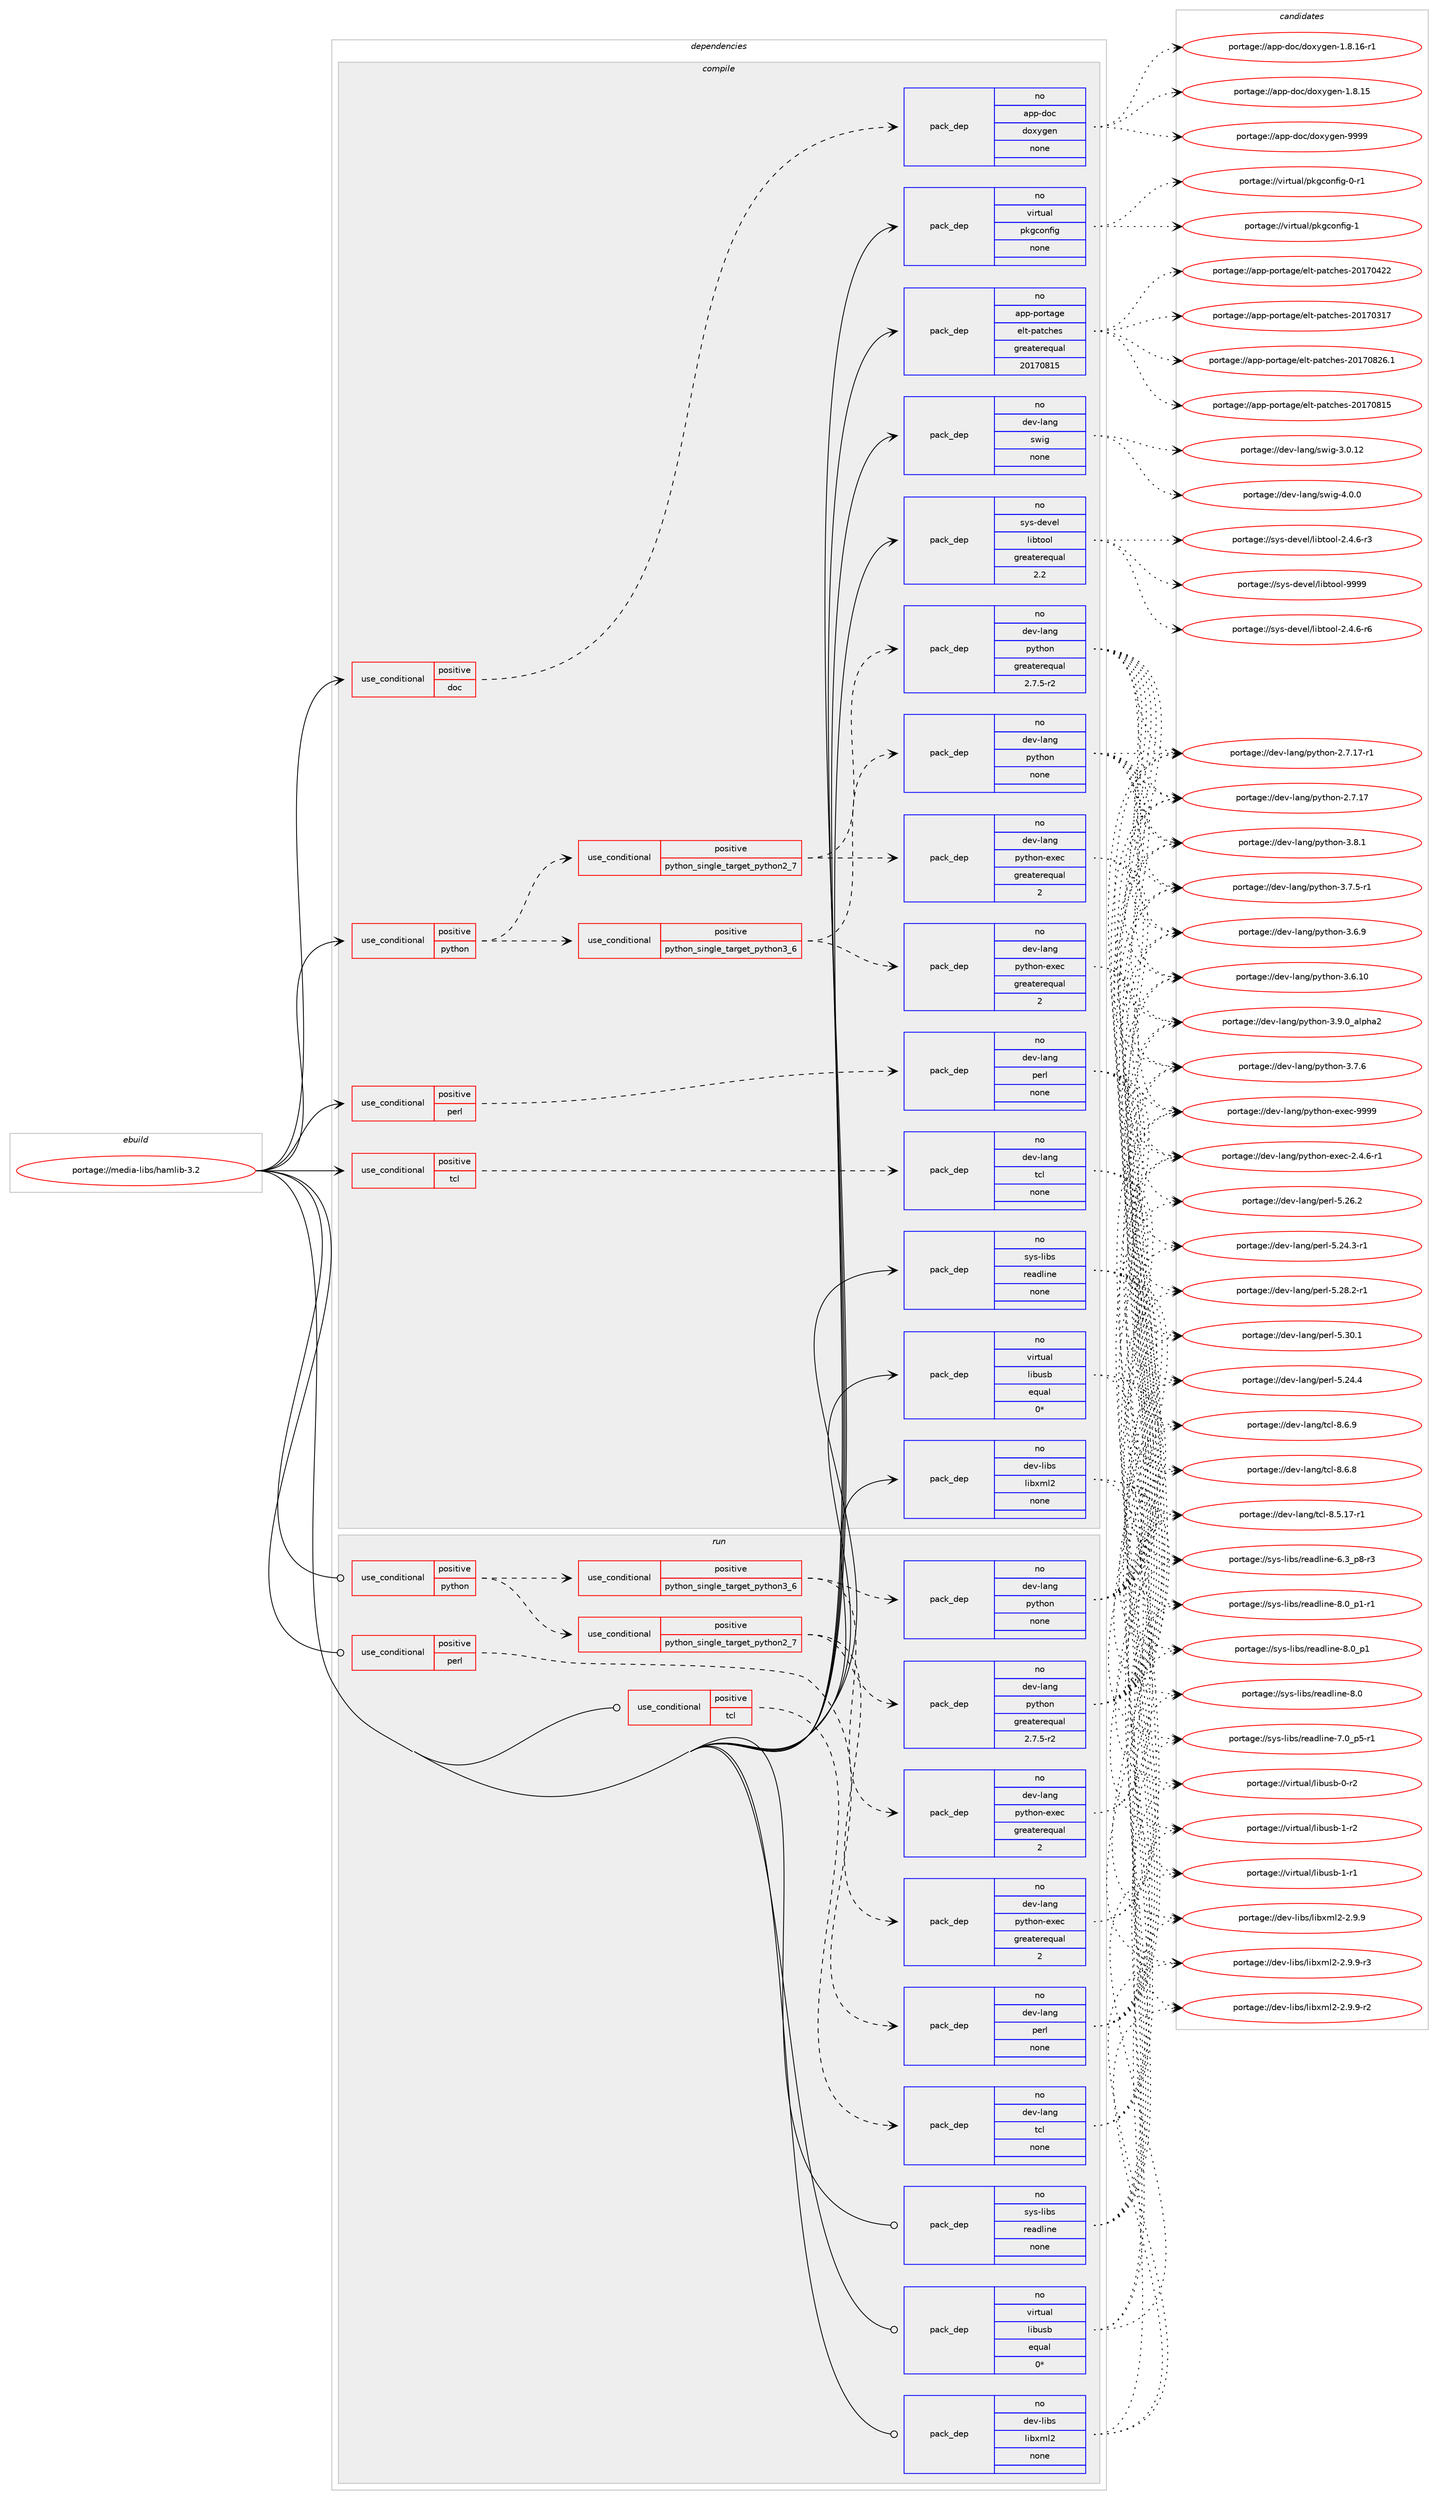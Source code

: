 digraph prolog {

# *************
# Graph options
# *************

newrank=true;
concentrate=true;
compound=true;
graph [rankdir=LR,fontname=Helvetica,fontsize=10,ranksep=1.5];#, ranksep=2.5, nodesep=0.2];
edge  [arrowhead=vee];
node  [fontname=Helvetica,fontsize=10];

# **********
# The ebuild
# **********

subgraph cluster_leftcol {
color=gray;
label=<<i>ebuild</i>>;
id [label="portage://media-libs/hamlib-3.2", color=red, width=4, href="../media-libs/hamlib-3.2.svg"];
}

# ****************
# The dependencies
# ****************

subgraph cluster_midcol {
color=gray;
label=<<i>dependencies</i>>;
subgraph cluster_compile {
fillcolor="#eeeeee";
style=filled;
label=<<i>compile</i>>;
subgraph cond48797 {
dependency213206 [label=<<TABLE BORDER="0" CELLBORDER="1" CELLSPACING="0" CELLPADDING="4"><TR><TD ROWSPAN="3" CELLPADDING="10">use_conditional</TD></TR><TR><TD>positive</TD></TR><TR><TD>doc</TD></TR></TABLE>>, shape=none, color=red];
subgraph pack161091 {
dependency213207 [label=<<TABLE BORDER="0" CELLBORDER="1" CELLSPACING="0" CELLPADDING="4" WIDTH="220"><TR><TD ROWSPAN="6" CELLPADDING="30">pack_dep</TD></TR><TR><TD WIDTH="110">no</TD></TR><TR><TD>app-doc</TD></TR><TR><TD>doxygen</TD></TR><TR><TD>none</TD></TR><TR><TD></TD></TR></TABLE>>, shape=none, color=blue];
}
dependency213206:e -> dependency213207:w [weight=20,style="dashed",arrowhead="vee"];
}
id:e -> dependency213206:w [weight=20,style="solid",arrowhead="vee"];
subgraph cond48798 {
dependency213208 [label=<<TABLE BORDER="0" CELLBORDER="1" CELLSPACING="0" CELLPADDING="4"><TR><TD ROWSPAN="3" CELLPADDING="10">use_conditional</TD></TR><TR><TD>positive</TD></TR><TR><TD>perl</TD></TR></TABLE>>, shape=none, color=red];
subgraph pack161092 {
dependency213209 [label=<<TABLE BORDER="0" CELLBORDER="1" CELLSPACING="0" CELLPADDING="4" WIDTH="220"><TR><TD ROWSPAN="6" CELLPADDING="30">pack_dep</TD></TR><TR><TD WIDTH="110">no</TD></TR><TR><TD>dev-lang</TD></TR><TR><TD>perl</TD></TR><TR><TD>none</TD></TR><TR><TD></TD></TR></TABLE>>, shape=none, color=blue];
}
dependency213208:e -> dependency213209:w [weight=20,style="dashed",arrowhead="vee"];
}
id:e -> dependency213208:w [weight=20,style="solid",arrowhead="vee"];
subgraph cond48799 {
dependency213210 [label=<<TABLE BORDER="0" CELLBORDER="1" CELLSPACING="0" CELLPADDING="4"><TR><TD ROWSPAN="3" CELLPADDING="10">use_conditional</TD></TR><TR><TD>positive</TD></TR><TR><TD>python</TD></TR></TABLE>>, shape=none, color=red];
subgraph cond48800 {
dependency213211 [label=<<TABLE BORDER="0" CELLBORDER="1" CELLSPACING="0" CELLPADDING="4"><TR><TD ROWSPAN="3" CELLPADDING="10">use_conditional</TD></TR><TR><TD>positive</TD></TR><TR><TD>python_single_target_python2_7</TD></TR></TABLE>>, shape=none, color=red];
subgraph pack161093 {
dependency213212 [label=<<TABLE BORDER="0" CELLBORDER="1" CELLSPACING="0" CELLPADDING="4" WIDTH="220"><TR><TD ROWSPAN="6" CELLPADDING="30">pack_dep</TD></TR><TR><TD WIDTH="110">no</TD></TR><TR><TD>dev-lang</TD></TR><TR><TD>python</TD></TR><TR><TD>greaterequal</TD></TR><TR><TD>2.7.5-r2</TD></TR></TABLE>>, shape=none, color=blue];
}
dependency213211:e -> dependency213212:w [weight=20,style="dashed",arrowhead="vee"];
subgraph pack161094 {
dependency213213 [label=<<TABLE BORDER="0" CELLBORDER="1" CELLSPACING="0" CELLPADDING="4" WIDTH="220"><TR><TD ROWSPAN="6" CELLPADDING="30">pack_dep</TD></TR><TR><TD WIDTH="110">no</TD></TR><TR><TD>dev-lang</TD></TR><TR><TD>python-exec</TD></TR><TR><TD>greaterequal</TD></TR><TR><TD>2</TD></TR></TABLE>>, shape=none, color=blue];
}
dependency213211:e -> dependency213213:w [weight=20,style="dashed",arrowhead="vee"];
}
dependency213210:e -> dependency213211:w [weight=20,style="dashed",arrowhead="vee"];
subgraph cond48801 {
dependency213214 [label=<<TABLE BORDER="0" CELLBORDER="1" CELLSPACING="0" CELLPADDING="4"><TR><TD ROWSPAN="3" CELLPADDING="10">use_conditional</TD></TR><TR><TD>positive</TD></TR><TR><TD>python_single_target_python3_6</TD></TR></TABLE>>, shape=none, color=red];
subgraph pack161095 {
dependency213215 [label=<<TABLE BORDER="0" CELLBORDER="1" CELLSPACING="0" CELLPADDING="4" WIDTH="220"><TR><TD ROWSPAN="6" CELLPADDING="30">pack_dep</TD></TR><TR><TD WIDTH="110">no</TD></TR><TR><TD>dev-lang</TD></TR><TR><TD>python</TD></TR><TR><TD>none</TD></TR><TR><TD></TD></TR></TABLE>>, shape=none, color=blue];
}
dependency213214:e -> dependency213215:w [weight=20,style="dashed",arrowhead="vee"];
subgraph pack161096 {
dependency213216 [label=<<TABLE BORDER="0" CELLBORDER="1" CELLSPACING="0" CELLPADDING="4" WIDTH="220"><TR><TD ROWSPAN="6" CELLPADDING="30">pack_dep</TD></TR><TR><TD WIDTH="110">no</TD></TR><TR><TD>dev-lang</TD></TR><TR><TD>python-exec</TD></TR><TR><TD>greaterequal</TD></TR><TR><TD>2</TD></TR></TABLE>>, shape=none, color=blue];
}
dependency213214:e -> dependency213216:w [weight=20,style="dashed",arrowhead="vee"];
}
dependency213210:e -> dependency213214:w [weight=20,style="dashed",arrowhead="vee"];
}
id:e -> dependency213210:w [weight=20,style="solid",arrowhead="vee"];
subgraph cond48802 {
dependency213217 [label=<<TABLE BORDER="0" CELLBORDER="1" CELLSPACING="0" CELLPADDING="4"><TR><TD ROWSPAN="3" CELLPADDING="10">use_conditional</TD></TR><TR><TD>positive</TD></TR><TR><TD>tcl</TD></TR></TABLE>>, shape=none, color=red];
subgraph pack161097 {
dependency213218 [label=<<TABLE BORDER="0" CELLBORDER="1" CELLSPACING="0" CELLPADDING="4" WIDTH="220"><TR><TD ROWSPAN="6" CELLPADDING="30">pack_dep</TD></TR><TR><TD WIDTH="110">no</TD></TR><TR><TD>dev-lang</TD></TR><TR><TD>tcl</TD></TR><TR><TD>none</TD></TR><TR><TD></TD></TR></TABLE>>, shape=none, color=blue];
}
dependency213217:e -> dependency213218:w [weight=20,style="dashed",arrowhead="vee"];
}
id:e -> dependency213217:w [weight=20,style="solid",arrowhead="vee"];
subgraph pack161098 {
dependency213219 [label=<<TABLE BORDER="0" CELLBORDER="1" CELLSPACING="0" CELLPADDING="4" WIDTH="220"><TR><TD ROWSPAN="6" CELLPADDING="30">pack_dep</TD></TR><TR><TD WIDTH="110">no</TD></TR><TR><TD>app-portage</TD></TR><TR><TD>elt-patches</TD></TR><TR><TD>greaterequal</TD></TR><TR><TD>20170815</TD></TR></TABLE>>, shape=none, color=blue];
}
id:e -> dependency213219:w [weight=20,style="solid",arrowhead="vee"];
subgraph pack161099 {
dependency213220 [label=<<TABLE BORDER="0" CELLBORDER="1" CELLSPACING="0" CELLPADDING="4" WIDTH="220"><TR><TD ROWSPAN="6" CELLPADDING="30">pack_dep</TD></TR><TR><TD WIDTH="110">no</TD></TR><TR><TD>dev-lang</TD></TR><TR><TD>swig</TD></TR><TR><TD>none</TD></TR><TR><TD></TD></TR></TABLE>>, shape=none, color=blue];
}
id:e -> dependency213220:w [weight=20,style="solid",arrowhead="vee"];
subgraph pack161100 {
dependency213221 [label=<<TABLE BORDER="0" CELLBORDER="1" CELLSPACING="0" CELLPADDING="4" WIDTH="220"><TR><TD ROWSPAN="6" CELLPADDING="30">pack_dep</TD></TR><TR><TD WIDTH="110">no</TD></TR><TR><TD>dev-libs</TD></TR><TR><TD>libxml2</TD></TR><TR><TD>none</TD></TR><TR><TD></TD></TR></TABLE>>, shape=none, color=blue];
}
id:e -> dependency213221:w [weight=20,style="solid",arrowhead="vee"];
subgraph pack161101 {
dependency213222 [label=<<TABLE BORDER="0" CELLBORDER="1" CELLSPACING="0" CELLPADDING="4" WIDTH="220"><TR><TD ROWSPAN="6" CELLPADDING="30">pack_dep</TD></TR><TR><TD WIDTH="110">no</TD></TR><TR><TD>sys-devel</TD></TR><TR><TD>libtool</TD></TR><TR><TD>greaterequal</TD></TR><TR><TD>2.2</TD></TR></TABLE>>, shape=none, color=blue];
}
id:e -> dependency213222:w [weight=20,style="solid",arrowhead="vee"];
subgraph pack161102 {
dependency213223 [label=<<TABLE BORDER="0" CELLBORDER="1" CELLSPACING="0" CELLPADDING="4" WIDTH="220"><TR><TD ROWSPAN="6" CELLPADDING="30">pack_dep</TD></TR><TR><TD WIDTH="110">no</TD></TR><TR><TD>sys-libs</TD></TR><TR><TD>readline</TD></TR><TR><TD>none</TD></TR><TR><TD></TD></TR></TABLE>>, shape=none, color=blue];
}
id:e -> dependency213223:w [weight=20,style="solid",arrowhead="vee"];
subgraph pack161103 {
dependency213224 [label=<<TABLE BORDER="0" CELLBORDER="1" CELLSPACING="0" CELLPADDING="4" WIDTH="220"><TR><TD ROWSPAN="6" CELLPADDING="30">pack_dep</TD></TR><TR><TD WIDTH="110">no</TD></TR><TR><TD>virtual</TD></TR><TR><TD>libusb</TD></TR><TR><TD>equal</TD></TR><TR><TD>0*</TD></TR></TABLE>>, shape=none, color=blue];
}
id:e -> dependency213224:w [weight=20,style="solid",arrowhead="vee"];
subgraph pack161104 {
dependency213225 [label=<<TABLE BORDER="0" CELLBORDER="1" CELLSPACING="0" CELLPADDING="4" WIDTH="220"><TR><TD ROWSPAN="6" CELLPADDING="30">pack_dep</TD></TR><TR><TD WIDTH="110">no</TD></TR><TR><TD>virtual</TD></TR><TR><TD>pkgconfig</TD></TR><TR><TD>none</TD></TR><TR><TD></TD></TR></TABLE>>, shape=none, color=blue];
}
id:e -> dependency213225:w [weight=20,style="solid",arrowhead="vee"];
}
subgraph cluster_compileandrun {
fillcolor="#eeeeee";
style=filled;
label=<<i>compile and run</i>>;
}
subgraph cluster_run {
fillcolor="#eeeeee";
style=filled;
label=<<i>run</i>>;
subgraph cond48803 {
dependency213226 [label=<<TABLE BORDER="0" CELLBORDER="1" CELLSPACING="0" CELLPADDING="4"><TR><TD ROWSPAN="3" CELLPADDING="10">use_conditional</TD></TR><TR><TD>positive</TD></TR><TR><TD>perl</TD></TR></TABLE>>, shape=none, color=red];
subgraph pack161105 {
dependency213227 [label=<<TABLE BORDER="0" CELLBORDER="1" CELLSPACING="0" CELLPADDING="4" WIDTH="220"><TR><TD ROWSPAN="6" CELLPADDING="30">pack_dep</TD></TR><TR><TD WIDTH="110">no</TD></TR><TR><TD>dev-lang</TD></TR><TR><TD>perl</TD></TR><TR><TD>none</TD></TR><TR><TD></TD></TR></TABLE>>, shape=none, color=blue];
}
dependency213226:e -> dependency213227:w [weight=20,style="dashed",arrowhead="vee"];
}
id:e -> dependency213226:w [weight=20,style="solid",arrowhead="odot"];
subgraph cond48804 {
dependency213228 [label=<<TABLE BORDER="0" CELLBORDER="1" CELLSPACING="0" CELLPADDING="4"><TR><TD ROWSPAN="3" CELLPADDING="10">use_conditional</TD></TR><TR><TD>positive</TD></TR><TR><TD>python</TD></TR></TABLE>>, shape=none, color=red];
subgraph cond48805 {
dependency213229 [label=<<TABLE BORDER="0" CELLBORDER="1" CELLSPACING="0" CELLPADDING="4"><TR><TD ROWSPAN="3" CELLPADDING="10">use_conditional</TD></TR><TR><TD>positive</TD></TR><TR><TD>python_single_target_python2_7</TD></TR></TABLE>>, shape=none, color=red];
subgraph pack161106 {
dependency213230 [label=<<TABLE BORDER="0" CELLBORDER="1" CELLSPACING="0" CELLPADDING="4" WIDTH="220"><TR><TD ROWSPAN="6" CELLPADDING="30">pack_dep</TD></TR><TR><TD WIDTH="110">no</TD></TR><TR><TD>dev-lang</TD></TR><TR><TD>python</TD></TR><TR><TD>greaterequal</TD></TR><TR><TD>2.7.5-r2</TD></TR></TABLE>>, shape=none, color=blue];
}
dependency213229:e -> dependency213230:w [weight=20,style="dashed",arrowhead="vee"];
subgraph pack161107 {
dependency213231 [label=<<TABLE BORDER="0" CELLBORDER="1" CELLSPACING="0" CELLPADDING="4" WIDTH="220"><TR><TD ROWSPAN="6" CELLPADDING="30">pack_dep</TD></TR><TR><TD WIDTH="110">no</TD></TR><TR><TD>dev-lang</TD></TR><TR><TD>python-exec</TD></TR><TR><TD>greaterequal</TD></TR><TR><TD>2</TD></TR></TABLE>>, shape=none, color=blue];
}
dependency213229:e -> dependency213231:w [weight=20,style="dashed",arrowhead="vee"];
}
dependency213228:e -> dependency213229:w [weight=20,style="dashed",arrowhead="vee"];
subgraph cond48806 {
dependency213232 [label=<<TABLE BORDER="0" CELLBORDER="1" CELLSPACING="0" CELLPADDING="4"><TR><TD ROWSPAN="3" CELLPADDING="10">use_conditional</TD></TR><TR><TD>positive</TD></TR><TR><TD>python_single_target_python3_6</TD></TR></TABLE>>, shape=none, color=red];
subgraph pack161108 {
dependency213233 [label=<<TABLE BORDER="0" CELLBORDER="1" CELLSPACING="0" CELLPADDING="4" WIDTH="220"><TR><TD ROWSPAN="6" CELLPADDING="30">pack_dep</TD></TR><TR><TD WIDTH="110">no</TD></TR><TR><TD>dev-lang</TD></TR><TR><TD>python</TD></TR><TR><TD>none</TD></TR><TR><TD></TD></TR></TABLE>>, shape=none, color=blue];
}
dependency213232:e -> dependency213233:w [weight=20,style="dashed",arrowhead="vee"];
subgraph pack161109 {
dependency213234 [label=<<TABLE BORDER="0" CELLBORDER="1" CELLSPACING="0" CELLPADDING="4" WIDTH="220"><TR><TD ROWSPAN="6" CELLPADDING="30">pack_dep</TD></TR><TR><TD WIDTH="110">no</TD></TR><TR><TD>dev-lang</TD></TR><TR><TD>python-exec</TD></TR><TR><TD>greaterequal</TD></TR><TR><TD>2</TD></TR></TABLE>>, shape=none, color=blue];
}
dependency213232:e -> dependency213234:w [weight=20,style="dashed",arrowhead="vee"];
}
dependency213228:e -> dependency213232:w [weight=20,style="dashed",arrowhead="vee"];
}
id:e -> dependency213228:w [weight=20,style="solid",arrowhead="odot"];
subgraph cond48807 {
dependency213235 [label=<<TABLE BORDER="0" CELLBORDER="1" CELLSPACING="0" CELLPADDING="4"><TR><TD ROWSPAN="3" CELLPADDING="10">use_conditional</TD></TR><TR><TD>positive</TD></TR><TR><TD>tcl</TD></TR></TABLE>>, shape=none, color=red];
subgraph pack161110 {
dependency213236 [label=<<TABLE BORDER="0" CELLBORDER="1" CELLSPACING="0" CELLPADDING="4" WIDTH="220"><TR><TD ROWSPAN="6" CELLPADDING="30">pack_dep</TD></TR><TR><TD WIDTH="110">no</TD></TR><TR><TD>dev-lang</TD></TR><TR><TD>tcl</TD></TR><TR><TD>none</TD></TR><TR><TD></TD></TR></TABLE>>, shape=none, color=blue];
}
dependency213235:e -> dependency213236:w [weight=20,style="dashed",arrowhead="vee"];
}
id:e -> dependency213235:w [weight=20,style="solid",arrowhead="odot"];
subgraph pack161111 {
dependency213237 [label=<<TABLE BORDER="0" CELLBORDER="1" CELLSPACING="0" CELLPADDING="4" WIDTH="220"><TR><TD ROWSPAN="6" CELLPADDING="30">pack_dep</TD></TR><TR><TD WIDTH="110">no</TD></TR><TR><TD>dev-libs</TD></TR><TR><TD>libxml2</TD></TR><TR><TD>none</TD></TR><TR><TD></TD></TR></TABLE>>, shape=none, color=blue];
}
id:e -> dependency213237:w [weight=20,style="solid",arrowhead="odot"];
subgraph pack161112 {
dependency213238 [label=<<TABLE BORDER="0" CELLBORDER="1" CELLSPACING="0" CELLPADDING="4" WIDTH="220"><TR><TD ROWSPAN="6" CELLPADDING="30">pack_dep</TD></TR><TR><TD WIDTH="110">no</TD></TR><TR><TD>sys-libs</TD></TR><TR><TD>readline</TD></TR><TR><TD>none</TD></TR><TR><TD></TD></TR></TABLE>>, shape=none, color=blue];
}
id:e -> dependency213238:w [weight=20,style="solid",arrowhead="odot"];
subgraph pack161113 {
dependency213239 [label=<<TABLE BORDER="0" CELLBORDER="1" CELLSPACING="0" CELLPADDING="4" WIDTH="220"><TR><TD ROWSPAN="6" CELLPADDING="30">pack_dep</TD></TR><TR><TD WIDTH="110">no</TD></TR><TR><TD>virtual</TD></TR><TR><TD>libusb</TD></TR><TR><TD>equal</TD></TR><TR><TD>0*</TD></TR></TABLE>>, shape=none, color=blue];
}
id:e -> dependency213239:w [weight=20,style="solid",arrowhead="odot"];
}
}

# **************
# The candidates
# **************

subgraph cluster_choices {
rank=same;
color=gray;
label=<<i>candidates</i>>;

subgraph choice161091 {
color=black;
nodesep=1;
choice971121124510011199471001111201211031011104557575757 [label="portage://app-doc/doxygen-9999", color=red, width=4,href="../app-doc/doxygen-9999.svg"];
choice97112112451001119947100111120121103101110454946564649544511449 [label="portage://app-doc/doxygen-1.8.16-r1", color=red, width=4,href="../app-doc/doxygen-1.8.16-r1.svg"];
choice9711211245100111994710011112012110310111045494656464953 [label="portage://app-doc/doxygen-1.8.15", color=red, width=4,href="../app-doc/doxygen-1.8.15.svg"];
dependency213207:e -> choice971121124510011199471001111201211031011104557575757:w [style=dotted,weight="100"];
dependency213207:e -> choice97112112451001119947100111120121103101110454946564649544511449:w [style=dotted,weight="100"];
dependency213207:e -> choice9711211245100111994710011112012110310111045494656464953:w [style=dotted,weight="100"];
}
subgraph choice161092 {
color=black;
nodesep=1;
choice10010111845108971101034711210111410845534651484649 [label="portage://dev-lang/perl-5.30.1", color=red, width=4,href="../dev-lang/perl-5.30.1.svg"];
choice100101118451089711010347112101114108455346505646504511449 [label="portage://dev-lang/perl-5.28.2-r1", color=red, width=4,href="../dev-lang/perl-5.28.2-r1.svg"];
choice10010111845108971101034711210111410845534650544650 [label="portage://dev-lang/perl-5.26.2", color=red, width=4,href="../dev-lang/perl-5.26.2.svg"];
choice10010111845108971101034711210111410845534650524652 [label="portage://dev-lang/perl-5.24.4", color=red, width=4,href="../dev-lang/perl-5.24.4.svg"];
choice100101118451089711010347112101114108455346505246514511449 [label="portage://dev-lang/perl-5.24.3-r1", color=red, width=4,href="../dev-lang/perl-5.24.3-r1.svg"];
dependency213209:e -> choice10010111845108971101034711210111410845534651484649:w [style=dotted,weight="100"];
dependency213209:e -> choice100101118451089711010347112101114108455346505646504511449:w [style=dotted,weight="100"];
dependency213209:e -> choice10010111845108971101034711210111410845534650544650:w [style=dotted,weight="100"];
dependency213209:e -> choice10010111845108971101034711210111410845534650524652:w [style=dotted,weight="100"];
dependency213209:e -> choice100101118451089711010347112101114108455346505246514511449:w [style=dotted,weight="100"];
}
subgraph choice161093 {
color=black;
nodesep=1;
choice10010111845108971101034711212111610411111045514657464895971081121049750 [label="portage://dev-lang/python-3.9.0_alpha2", color=red, width=4,href="../dev-lang/python-3.9.0_alpha2.svg"];
choice100101118451089711010347112121116104111110455146564649 [label="portage://dev-lang/python-3.8.1", color=red, width=4,href="../dev-lang/python-3.8.1.svg"];
choice100101118451089711010347112121116104111110455146554654 [label="portage://dev-lang/python-3.7.6", color=red, width=4,href="../dev-lang/python-3.7.6.svg"];
choice1001011184510897110103471121211161041111104551465546534511449 [label="portage://dev-lang/python-3.7.5-r1", color=red, width=4,href="../dev-lang/python-3.7.5-r1.svg"];
choice100101118451089711010347112121116104111110455146544657 [label="portage://dev-lang/python-3.6.9", color=red, width=4,href="../dev-lang/python-3.6.9.svg"];
choice10010111845108971101034711212111610411111045514654464948 [label="portage://dev-lang/python-3.6.10", color=red, width=4,href="../dev-lang/python-3.6.10.svg"];
choice100101118451089711010347112121116104111110455046554649554511449 [label="portage://dev-lang/python-2.7.17-r1", color=red, width=4,href="../dev-lang/python-2.7.17-r1.svg"];
choice10010111845108971101034711212111610411111045504655464955 [label="portage://dev-lang/python-2.7.17", color=red, width=4,href="../dev-lang/python-2.7.17.svg"];
dependency213212:e -> choice10010111845108971101034711212111610411111045514657464895971081121049750:w [style=dotted,weight="100"];
dependency213212:e -> choice100101118451089711010347112121116104111110455146564649:w [style=dotted,weight="100"];
dependency213212:e -> choice100101118451089711010347112121116104111110455146554654:w [style=dotted,weight="100"];
dependency213212:e -> choice1001011184510897110103471121211161041111104551465546534511449:w [style=dotted,weight="100"];
dependency213212:e -> choice100101118451089711010347112121116104111110455146544657:w [style=dotted,weight="100"];
dependency213212:e -> choice10010111845108971101034711212111610411111045514654464948:w [style=dotted,weight="100"];
dependency213212:e -> choice100101118451089711010347112121116104111110455046554649554511449:w [style=dotted,weight="100"];
dependency213212:e -> choice10010111845108971101034711212111610411111045504655464955:w [style=dotted,weight="100"];
}
subgraph choice161094 {
color=black;
nodesep=1;
choice10010111845108971101034711212111610411111045101120101994557575757 [label="portage://dev-lang/python-exec-9999", color=red, width=4,href="../dev-lang/python-exec-9999.svg"];
choice10010111845108971101034711212111610411111045101120101994550465246544511449 [label="portage://dev-lang/python-exec-2.4.6-r1", color=red, width=4,href="../dev-lang/python-exec-2.4.6-r1.svg"];
dependency213213:e -> choice10010111845108971101034711212111610411111045101120101994557575757:w [style=dotted,weight="100"];
dependency213213:e -> choice10010111845108971101034711212111610411111045101120101994550465246544511449:w [style=dotted,weight="100"];
}
subgraph choice161095 {
color=black;
nodesep=1;
choice10010111845108971101034711212111610411111045514657464895971081121049750 [label="portage://dev-lang/python-3.9.0_alpha2", color=red, width=4,href="../dev-lang/python-3.9.0_alpha2.svg"];
choice100101118451089711010347112121116104111110455146564649 [label="portage://dev-lang/python-3.8.1", color=red, width=4,href="../dev-lang/python-3.8.1.svg"];
choice100101118451089711010347112121116104111110455146554654 [label="portage://dev-lang/python-3.7.6", color=red, width=4,href="../dev-lang/python-3.7.6.svg"];
choice1001011184510897110103471121211161041111104551465546534511449 [label="portage://dev-lang/python-3.7.5-r1", color=red, width=4,href="../dev-lang/python-3.7.5-r1.svg"];
choice100101118451089711010347112121116104111110455146544657 [label="portage://dev-lang/python-3.6.9", color=red, width=4,href="../dev-lang/python-3.6.9.svg"];
choice10010111845108971101034711212111610411111045514654464948 [label="portage://dev-lang/python-3.6.10", color=red, width=4,href="../dev-lang/python-3.6.10.svg"];
choice100101118451089711010347112121116104111110455046554649554511449 [label="portage://dev-lang/python-2.7.17-r1", color=red, width=4,href="../dev-lang/python-2.7.17-r1.svg"];
choice10010111845108971101034711212111610411111045504655464955 [label="portage://dev-lang/python-2.7.17", color=red, width=4,href="../dev-lang/python-2.7.17.svg"];
dependency213215:e -> choice10010111845108971101034711212111610411111045514657464895971081121049750:w [style=dotted,weight="100"];
dependency213215:e -> choice100101118451089711010347112121116104111110455146564649:w [style=dotted,weight="100"];
dependency213215:e -> choice100101118451089711010347112121116104111110455146554654:w [style=dotted,weight="100"];
dependency213215:e -> choice1001011184510897110103471121211161041111104551465546534511449:w [style=dotted,weight="100"];
dependency213215:e -> choice100101118451089711010347112121116104111110455146544657:w [style=dotted,weight="100"];
dependency213215:e -> choice10010111845108971101034711212111610411111045514654464948:w [style=dotted,weight="100"];
dependency213215:e -> choice100101118451089711010347112121116104111110455046554649554511449:w [style=dotted,weight="100"];
dependency213215:e -> choice10010111845108971101034711212111610411111045504655464955:w [style=dotted,weight="100"];
}
subgraph choice161096 {
color=black;
nodesep=1;
choice10010111845108971101034711212111610411111045101120101994557575757 [label="portage://dev-lang/python-exec-9999", color=red, width=4,href="../dev-lang/python-exec-9999.svg"];
choice10010111845108971101034711212111610411111045101120101994550465246544511449 [label="portage://dev-lang/python-exec-2.4.6-r1", color=red, width=4,href="../dev-lang/python-exec-2.4.6-r1.svg"];
dependency213216:e -> choice10010111845108971101034711212111610411111045101120101994557575757:w [style=dotted,weight="100"];
dependency213216:e -> choice10010111845108971101034711212111610411111045101120101994550465246544511449:w [style=dotted,weight="100"];
}
subgraph choice161097 {
color=black;
nodesep=1;
choice10010111845108971101034711699108455646544657 [label="portage://dev-lang/tcl-8.6.9", color=red, width=4,href="../dev-lang/tcl-8.6.9.svg"];
choice10010111845108971101034711699108455646544656 [label="portage://dev-lang/tcl-8.6.8", color=red, width=4,href="../dev-lang/tcl-8.6.8.svg"];
choice10010111845108971101034711699108455646534649554511449 [label="portage://dev-lang/tcl-8.5.17-r1", color=red, width=4,href="../dev-lang/tcl-8.5.17-r1.svg"];
dependency213218:e -> choice10010111845108971101034711699108455646544657:w [style=dotted,weight="100"];
dependency213218:e -> choice10010111845108971101034711699108455646544656:w [style=dotted,weight="100"];
dependency213218:e -> choice10010111845108971101034711699108455646534649554511449:w [style=dotted,weight="100"];
}
subgraph choice161098 {
color=black;
nodesep=1;
choice971121124511211111411697103101471011081164511297116991041011154550484955485650544649 [label="portage://app-portage/elt-patches-20170826.1", color=red, width=4,href="../app-portage/elt-patches-20170826.1.svg"];
choice97112112451121111141169710310147101108116451129711699104101115455048495548564953 [label="portage://app-portage/elt-patches-20170815", color=red, width=4,href="../app-portage/elt-patches-20170815.svg"];
choice97112112451121111141169710310147101108116451129711699104101115455048495548525050 [label="portage://app-portage/elt-patches-20170422", color=red, width=4,href="../app-portage/elt-patches-20170422.svg"];
choice97112112451121111141169710310147101108116451129711699104101115455048495548514955 [label="portage://app-portage/elt-patches-20170317", color=red, width=4,href="../app-portage/elt-patches-20170317.svg"];
dependency213219:e -> choice971121124511211111411697103101471011081164511297116991041011154550484955485650544649:w [style=dotted,weight="100"];
dependency213219:e -> choice97112112451121111141169710310147101108116451129711699104101115455048495548564953:w [style=dotted,weight="100"];
dependency213219:e -> choice97112112451121111141169710310147101108116451129711699104101115455048495548525050:w [style=dotted,weight="100"];
dependency213219:e -> choice97112112451121111141169710310147101108116451129711699104101115455048495548514955:w [style=dotted,weight="100"];
}
subgraph choice161099 {
color=black;
nodesep=1;
choice100101118451089711010347115119105103455246484648 [label="portage://dev-lang/swig-4.0.0", color=red, width=4,href="../dev-lang/swig-4.0.0.svg"];
choice10010111845108971101034711511910510345514648464950 [label="portage://dev-lang/swig-3.0.12", color=red, width=4,href="../dev-lang/swig-3.0.12.svg"];
dependency213220:e -> choice100101118451089711010347115119105103455246484648:w [style=dotted,weight="100"];
dependency213220:e -> choice10010111845108971101034711511910510345514648464950:w [style=dotted,weight="100"];
}
subgraph choice161100 {
color=black;
nodesep=1;
choice10010111845108105981154710810598120109108504550465746574511451 [label="portage://dev-libs/libxml2-2.9.9-r3", color=red, width=4,href="../dev-libs/libxml2-2.9.9-r3.svg"];
choice10010111845108105981154710810598120109108504550465746574511450 [label="portage://dev-libs/libxml2-2.9.9-r2", color=red, width=4,href="../dev-libs/libxml2-2.9.9-r2.svg"];
choice1001011184510810598115471081059812010910850455046574657 [label="portage://dev-libs/libxml2-2.9.9", color=red, width=4,href="../dev-libs/libxml2-2.9.9.svg"];
dependency213221:e -> choice10010111845108105981154710810598120109108504550465746574511451:w [style=dotted,weight="100"];
dependency213221:e -> choice10010111845108105981154710810598120109108504550465746574511450:w [style=dotted,weight="100"];
dependency213221:e -> choice1001011184510810598115471081059812010910850455046574657:w [style=dotted,weight="100"];
}
subgraph choice161101 {
color=black;
nodesep=1;
choice1151211154510010111810110847108105981161111111084557575757 [label="portage://sys-devel/libtool-9999", color=red, width=4,href="../sys-devel/libtool-9999.svg"];
choice1151211154510010111810110847108105981161111111084550465246544511454 [label="portage://sys-devel/libtool-2.4.6-r6", color=red, width=4,href="../sys-devel/libtool-2.4.6-r6.svg"];
choice1151211154510010111810110847108105981161111111084550465246544511451 [label="portage://sys-devel/libtool-2.4.6-r3", color=red, width=4,href="../sys-devel/libtool-2.4.6-r3.svg"];
dependency213222:e -> choice1151211154510010111810110847108105981161111111084557575757:w [style=dotted,weight="100"];
dependency213222:e -> choice1151211154510010111810110847108105981161111111084550465246544511454:w [style=dotted,weight="100"];
dependency213222:e -> choice1151211154510010111810110847108105981161111111084550465246544511451:w [style=dotted,weight="100"];
}
subgraph choice161102 {
color=black;
nodesep=1;
choice115121115451081059811547114101971001081051101014556464895112494511449 [label="portage://sys-libs/readline-8.0_p1-r1", color=red, width=4,href="../sys-libs/readline-8.0_p1-r1.svg"];
choice11512111545108105981154711410197100108105110101455646489511249 [label="portage://sys-libs/readline-8.0_p1", color=red, width=4,href="../sys-libs/readline-8.0_p1.svg"];
choice1151211154510810598115471141019710010810511010145564648 [label="portage://sys-libs/readline-8.0", color=red, width=4,href="../sys-libs/readline-8.0.svg"];
choice115121115451081059811547114101971001081051101014555464895112534511449 [label="portage://sys-libs/readline-7.0_p5-r1", color=red, width=4,href="../sys-libs/readline-7.0_p5-r1.svg"];
choice115121115451081059811547114101971001081051101014554465195112564511451 [label="portage://sys-libs/readline-6.3_p8-r3", color=red, width=4,href="../sys-libs/readline-6.3_p8-r3.svg"];
dependency213223:e -> choice115121115451081059811547114101971001081051101014556464895112494511449:w [style=dotted,weight="100"];
dependency213223:e -> choice11512111545108105981154711410197100108105110101455646489511249:w [style=dotted,weight="100"];
dependency213223:e -> choice1151211154510810598115471141019710010810511010145564648:w [style=dotted,weight="100"];
dependency213223:e -> choice115121115451081059811547114101971001081051101014555464895112534511449:w [style=dotted,weight="100"];
dependency213223:e -> choice115121115451081059811547114101971001081051101014554465195112564511451:w [style=dotted,weight="100"];
}
subgraph choice161103 {
color=black;
nodesep=1;
choice1181051141161179710847108105981171159845494511450 [label="portage://virtual/libusb-1-r2", color=red, width=4,href="../virtual/libusb-1-r2.svg"];
choice1181051141161179710847108105981171159845494511449 [label="portage://virtual/libusb-1-r1", color=red, width=4,href="../virtual/libusb-1-r1.svg"];
choice1181051141161179710847108105981171159845484511450 [label="portage://virtual/libusb-0-r2", color=red, width=4,href="../virtual/libusb-0-r2.svg"];
dependency213224:e -> choice1181051141161179710847108105981171159845494511450:w [style=dotted,weight="100"];
dependency213224:e -> choice1181051141161179710847108105981171159845494511449:w [style=dotted,weight="100"];
dependency213224:e -> choice1181051141161179710847108105981171159845484511450:w [style=dotted,weight="100"];
}
subgraph choice161104 {
color=black;
nodesep=1;
choice1181051141161179710847112107103991111101021051034549 [label="portage://virtual/pkgconfig-1", color=red, width=4,href="../virtual/pkgconfig-1.svg"];
choice11810511411611797108471121071039911111010210510345484511449 [label="portage://virtual/pkgconfig-0-r1", color=red, width=4,href="../virtual/pkgconfig-0-r1.svg"];
dependency213225:e -> choice1181051141161179710847112107103991111101021051034549:w [style=dotted,weight="100"];
dependency213225:e -> choice11810511411611797108471121071039911111010210510345484511449:w [style=dotted,weight="100"];
}
subgraph choice161105 {
color=black;
nodesep=1;
choice10010111845108971101034711210111410845534651484649 [label="portage://dev-lang/perl-5.30.1", color=red, width=4,href="../dev-lang/perl-5.30.1.svg"];
choice100101118451089711010347112101114108455346505646504511449 [label="portage://dev-lang/perl-5.28.2-r1", color=red, width=4,href="../dev-lang/perl-5.28.2-r1.svg"];
choice10010111845108971101034711210111410845534650544650 [label="portage://dev-lang/perl-5.26.2", color=red, width=4,href="../dev-lang/perl-5.26.2.svg"];
choice10010111845108971101034711210111410845534650524652 [label="portage://dev-lang/perl-5.24.4", color=red, width=4,href="../dev-lang/perl-5.24.4.svg"];
choice100101118451089711010347112101114108455346505246514511449 [label="portage://dev-lang/perl-5.24.3-r1", color=red, width=4,href="../dev-lang/perl-5.24.3-r1.svg"];
dependency213227:e -> choice10010111845108971101034711210111410845534651484649:w [style=dotted,weight="100"];
dependency213227:e -> choice100101118451089711010347112101114108455346505646504511449:w [style=dotted,weight="100"];
dependency213227:e -> choice10010111845108971101034711210111410845534650544650:w [style=dotted,weight="100"];
dependency213227:e -> choice10010111845108971101034711210111410845534650524652:w [style=dotted,weight="100"];
dependency213227:e -> choice100101118451089711010347112101114108455346505246514511449:w [style=dotted,weight="100"];
}
subgraph choice161106 {
color=black;
nodesep=1;
choice10010111845108971101034711212111610411111045514657464895971081121049750 [label="portage://dev-lang/python-3.9.0_alpha2", color=red, width=4,href="../dev-lang/python-3.9.0_alpha2.svg"];
choice100101118451089711010347112121116104111110455146564649 [label="portage://dev-lang/python-3.8.1", color=red, width=4,href="../dev-lang/python-3.8.1.svg"];
choice100101118451089711010347112121116104111110455146554654 [label="portage://dev-lang/python-3.7.6", color=red, width=4,href="../dev-lang/python-3.7.6.svg"];
choice1001011184510897110103471121211161041111104551465546534511449 [label="portage://dev-lang/python-3.7.5-r1", color=red, width=4,href="../dev-lang/python-3.7.5-r1.svg"];
choice100101118451089711010347112121116104111110455146544657 [label="portage://dev-lang/python-3.6.9", color=red, width=4,href="../dev-lang/python-3.6.9.svg"];
choice10010111845108971101034711212111610411111045514654464948 [label="portage://dev-lang/python-3.6.10", color=red, width=4,href="../dev-lang/python-3.6.10.svg"];
choice100101118451089711010347112121116104111110455046554649554511449 [label="portage://dev-lang/python-2.7.17-r1", color=red, width=4,href="../dev-lang/python-2.7.17-r1.svg"];
choice10010111845108971101034711212111610411111045504655464955 [label="portage://dev-lang/python-2.7.17", color=red, width=4,href="../dev-lang/python-2.7.17.svg"];
dependency213230:e -> choice10010111845108971101034711212111610411111045514657464895971081121049750:w [style=dotted,weight="100"];
dependency213230:e -> choice100101118451089711010347112121116104111110455146564649:w [style=dotted,weight="100"];
dependency213230:e -> choice100101118451089711010347112121116104111110455146554654:w [style=dotted,weight="100"];
dependency213230:e -> choice1001011184510897110103471121211161041111104551465546534511449:w [style=dotted,weight="100"];
dependency213230:e -> choice100101118451089711010347112121116104111110455146544657:w [style=dotted,weight="100"];
dependency213230:e -> choice10010111845108971101034711212111610411111045514654464948:w [style=dotted,weight="100"];
dependency213230:e -> choice100101118451089711010347112121116104111110455046554649554511449:w [style=dotted,weight="100"];
dependency213230:e -> choice10010111845108971101034711212111610411111045504655464955:w [style=dotted,weight="100"];
}
subgraph choice161107 {
color=black;
nodesep=1;
choice10010111845108971101034711212111610411111045101120101994557575757 [label="portage://dev-lang/python-exec-9999", color=red, width=4,href="../dev-lang/python-exec-9999.svg"];
choice10010111845108971101034711212111610411111045101120101994550465246544511449 [label="portage://dev-lang/python-exec-2.4.6-r1", color=red, width=4,href="../dev-lang/python-exec-2.4.6-r1.svg"];
dependency213231:e -> choice10010111845108971101034711212111610411111045101120101994557575757:w [style=dotted,weight="100"];
dependency213231:e -> choice10010111845108971101034711212111610411111045101120101994550465246544511449:w [style=dotted,weight="100"];
}
subgraph choice161108 {
color=black;
nodesep=1;
choice10010111845108971101034711212111610411111045514657464895971081121049750 [label="portage://dev-lang/python-3.9.0_alpha2", color=red, width=4,href="../dev-lang/python-3.9.0_alpha2.svg"];
choice100101118451089711010347112121116104111110455146564649 [label="portage://dev-lang/python-3.8.1", color=red, width=4,href="../dev-lang/python-3.8.1.svg"];
choice100101118451089711010347112121116104111110455146554654 [label="portage://dev-lang/python-3.7.6", color=red, width=4,href="../dev-lang/python-3.7.6.svg"];
choice1001011184510897110103471121211161041111104551465546534511449 [label="portage://dev-lang/python-3.7.5-r1", color=red, width=4,href="../dev-lang/python-3.7.5-r1.svg"];
choice100101118451089711010347112121116104111110455146544657 [label="portage://dev-lang/python-3.6.9", color=red, width=4,href="../dev-lang/python-3.6.9.svg"];
choice10010111845108971101034711212111610411111045514654464948 [label="portage://dev-lang/python-3.6.10", color=red, width=4,href="../dev-lang/python-3.6.10.svg"];
choice100101118451089711010347112121116104111110455046554649554511449 [label="portage://dev-lang/python-2.7.17-r1", color=red, width=4,href="../dev-lang/python-2.7.17-r1.svg"];
choice10010111845108971101034711212111610411111045504655464955 [label="portage://dev-lang/python-2.7.17", color=red, width=4,href="../dev-lang/python-2.7.17.svg"];
dependency213233:e -> choice10010111845108971101034711212111610411111045514657464895971081121049750:w [style=dotted,weight="100"];
dependency213233:e -> choice100101118451089711010347112121116104111110455146564649:w [style=dotted,weight="100"];
dependency213233:e -> choice100101118451089711010347112121116104111110455146554654:w [style=dotted,weight="100"];
dependency213233:e -> choice1001011184510897110103471121211161041111104551465546534511449:w [style=dotted,weight="100"];
dependency213233:e -> choice100101118451089711010347112121116104111110455146544657:w [style=dotted,weight="100"];
dependency213233:e -> choice10010111845108971101034711212111610411111045514654464948:w [style=dotted,weight="100"];
dependency213233:e -> choice100101118451089711010347112121116104111110455046554649554511449:w [style=dotted,weight="100"];
dependency213233:e -> choice10010111845108971101034711212111610411111045504655464955:w [style=dotted,weight="100"];
}
subgraph choice161109 {
color=black;
nodesep=1;
choice10010111845108971101034711212111610411111045101120101994557575757 [label="portage://dev-lang/python-exec-9999", color=red, width=4,href="../dev-lang/python-exec-9999.svg"];
choice10010111845108971101034711212111610411111045101120101994550465246544511449 [label="portage://dev-lang/python-exec-2.4.6-r1", color=red, width=4,href="../dev-lang/python-exec-2.4.6-r1.svg"];
dependency213234:e -> choice10010111845108971101034711212111610411111045101120101994557575757:w [style=dotted,weight="100"];
dependency213234:e -> choice10010111845108971101034711212111610411111045101120101994550465246544511449:w [style=dotted,weight="100"];
}
subgraph choice161110 {
color=black;
nodesep=1;
choice10010111845108971101034711699108455646544657 [label="portage://dev-lang/tcl-8.6.9", color=red, width=4,href="../dev-lang/tcl-8.6.9.svg"];
choice10010111845108971101034711699108455646544656 [label="portage://dev-lang/tcl-8.6.8", color=red, width=4,href="../dev-lang/tcl-8.6.8.svg"];
choice10010111845108971101034711699108455646534649554511449 [label="portage://dev-lang/tcl-8.5.17-r1", color=red, width=4,href="../dev-lang/tcl-8.5.17-r1.svg"];
dependency213236:e -> choice10010111845108971101034711699108455646544657:w [style=dotted,weight="100"];
dependency213236:e -> choice10010111845108971101034711699108455646544656:w [style=dotted,weight="100"];
dependency213236:e -> choice10010111845108971101034711699108455646534649554511449:w [style=dotted,weight="100"];
}
subgraph choice161111 {
color=black;
nodesep=1;
choice10010111845108105981154710810598120109108504550465746574511451 [label="portage://dev-libs/libxml2-2.9.9-r3", color=red, width=4,href="../dev-libs/libxml2-2.9.9-r3.svg"];
choice10010111845108105981154710810598120109108504550465746574511450 [label="portage://dev-libs/libxml2-2.9.9-r2", color=red, width=4,href="../dev-libs/libxml2-2.9.9-r2.svg"];
choice1001011184510810598115471081059812010910850455046574657 [label="portage://dev-libs/libxml2-2.9.9", color=red, width=4,href="../dev-libs/libxml2-2.9.9.svg"];
dependency213237:e -> choice10010111845108105981154710810598120109108504550465746574511451:w [style=dotted,weight="100"];
dependency213237:e -> choice10010111845108105981154710810598120109108504550465746574511450:w [style=dotted,weight="100"];
dependency213237:e -> choice1001011184510810598115471081059812010910850455046574657:w [style=dotted,weight="100"];
}
subgraph choice161112 {
color=black;
nodesep=1;
choice115121115451081059811547114101971001081051101014556464895112494511449 [label="portage://sys-libs/readline-8.0_p1-r1", color=red, width=4,href="../sys-libs/readline-8.0_p1-r1.svg"];
choice11512111545108105981154711410197100108105110101455646489511249 [label="portage://sys-libs/readline-8.0_p1", color=red, width=4,href="../sys-libs/readline-8.0_p1.svg"];
choice1151211154510810598115471141019710010810511010145564648 [label="portage://sys-libs/readline-8.0", color=red, width=4,href="../sys-libs/readline-8.0.svg"];
choice115121115451081059811547114101971001081051101014555464895112534511449 [label="portage://sys-libs/readline-7.0_p5-r1", color=red, width=4,href="../sys-libs/readline-7.0_p5-r1.svg"];
choice115121115451081059811547114101971001081051101014554465195112564511451 [label="portage://sys-libs/readline-6.3_p8-r3", color=red, width=4,href="../sys-libs/readline-6.3_p8-r3.svg"];
dependency213238:e -> choice115121115451081059811547114101971001081051101014556464895112494511449:w [style=dotted,weight="100"];
dependency213238:e -> choice11512111545108105981154711410197100108105110101455646489511249:w [style=dotted,weight="100"];
dependency213238:e -> choice1151211154510810598115471141019710010810511010145564648:w [style=dotted,weight="100"];
dependency213238:e -> choice115121115451081059811547114101971001081051101014555464895112534511449:w [style=dotted,weight="100"];
dependency213238:e -> choice115121115451081059811547114101971001081051101014554465195112564511451:w [style=dotted,weight="100"];
}
subgraph choice161113 {
color=black;
nodesep=1;
choice1181051141161179710847108105981171159845494511450 [label="portage://virtual/libusb-1-r2", color=red, width=4,href="../virtual/libusb-1-r2.svg"];
choice1181051141161179710847108105981171159845494511449 [label="portage://virtual/libusb-1-r1", color=red, width=4,href="../virtual/libusb-1-r1.svg"];
choice1181051141161179710847108105981171159845484511450 [label="portage://virtual/libusb-0-r2", color=red, width=4,href="../virtual/libusb-0-r2.svg"];
dependency213239:e -> choice1181051141161179710847108105981171159845494511450:w [style=dotted,weight="100"];
dependency213239:e -> choice1181051141161179710847108105981171159845494511449:w [style=dotted,weight="100"];
dependency213239:e -> choice1181051141161179710847108105981171159845484511450:w [style=dotted,weight="100"];
}
}

}
